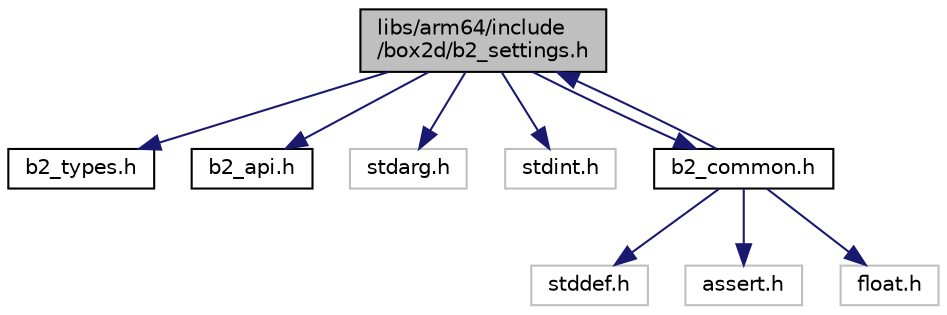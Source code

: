digraph "libs/arm64/include/box2d/b2_settings.h"
{
 // LATEX_PDF_SIZE
  edge [fontname="Helvetica",fontsize="10",labelfontname="Helvetica",labelfontsize="10"];
  node [fontname="Helvetica",fontsize="10",shape=record];
  Node1 [label="libs/arm64/include\l/box2d/b2_settings.h",height=0.2,width=0.4,color="black", fillcolor="grey75", style="filled", fontcolor="black",tooltip=" "];
  Node1 -> Node2 [color="midnightblue",fontsize="10",style="solid"];
  Node2 [label="b2_types.h",height=0.2,width=0.4,color="black", fillcolor="white", style="filled",URL="$arm64_2include_2box2d_2b2__types_8h_source.html",tooltip=" "];
  Node1 -> Node3 [color="midnightblue",fontsize="10",style="solid"];
  Node3 [label="b2_api.h",height=0.2,width=0.4,color="black", fillcolor="white", style="filled",URL="$arm64_2include_2box2d_2b2__api_8h_source.html",tooltip=" "];
  Node1 -> Node4 [color="midnightblue",fontsize="10",style="solid"];
  Node4 [label="stdarg.h",height=0.2,width=0.4,color="grey75", fillcolor="white", style="filled",tooltip=" "];
  Node1 -> Node5 [color="midnightblue",fontsize="10",style="solid"];
  Node5 [label="stdint.h",height=0.2,width=0.4,color="grey75", fillcolor="white", style="filled",tooltip=" "];
  Node1 -> Node6 [color="midnightblue",fontsize="10",style="solid"];
  Node6 [label="b2_common.h",height=0.2,width=0.4,color="black", fillcolor="white", style="filled",URL="$arm64_2include_2box2d_2b2__common_8h.html",tooltip=" "];
  Node6 -> Node1 [color="midnightblue",fontsize="10",style="solid"];
  Node6 -> Node7 [color="midnightblue",fontsize="10",style="solid"];
  Node7 [label="stddef.h",height=0.2,width=0.4,color="grey75", fillcolor="white", style="filled",tooltip=" "];
  Node6 -> Node8 [color="midnightblue",fontsize="10",style="solid"];
  Node8 [label="assert.h",height=0.2,width=0.4,color="grey75", fillcolor="white", style="filled",tooltip=" "];
  Node6 -> Node9 [color="midnightblue",fontsize="10",style="solid"];
  Node9 [label="float.h",height=0.2,width=0.4,color="grey75", fillcolor="white", style="filled",tooltip=" "];
}
